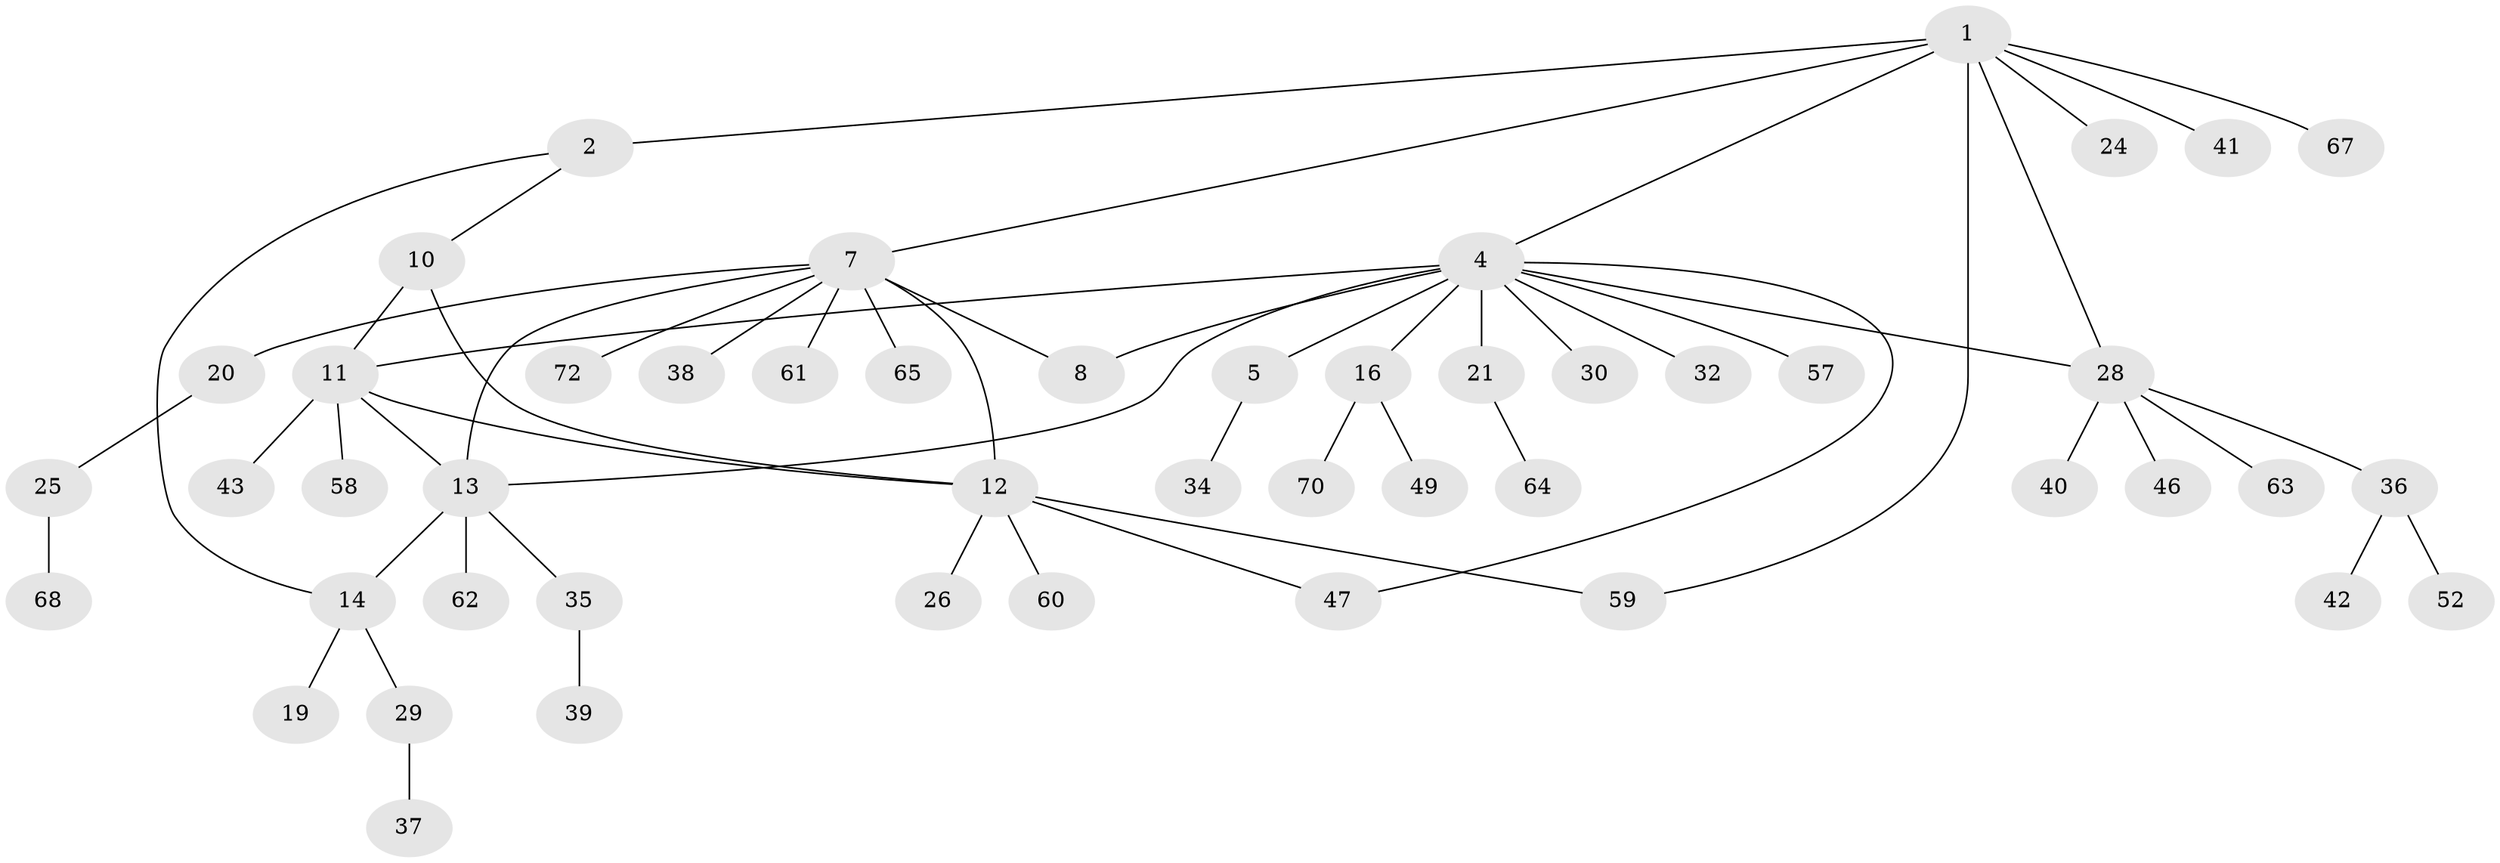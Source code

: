 // Generated by graph-tools (version 1.1) at 2025/24/03/03/25 07:24:13]
// undirected, 49 vertices, 58 edges
graph export_dot {
graph [start="1"]
  node [color=gray90,style=filled];
  1 [super="+3"];
  2 [super="+31"];
  4 [super="+6"];
  5 [super="+18"];
  7 [super="+9"];
  8 [super="+51"];
  10 [super="+23"];
  11 [super="+17"];
  12 [super="+45"];
  13 [super="+22"];
  14 [super="+15"];
  16 [super="+33"];
  19;
  20 [super="+71"];
  21 [super="+55"];
  24;
  25 [super="+27"];
  26 [super="+53"];
  28 [super="+56"];
  29 [super="+54"];
  30;
  32;
  34;
  35 [super="+69"];
  36 [super="+48"];
  37;
  38;
  39 [super="+44"];
  40 [super="+66"];
  41;
  42;
  43 [super="+50"];
  46;
  47;
  49;
  52;
  57;
  58;
  59;
  60;
  61;
  62;
  63;
  64;
  65;
  67;
  68;
  70;
  72;
  1 -- 2 [weight=2];
  1 -- 67;
  1 -- 4;
  1 -- 7;
  1 -- 41;
  1 -- 24;
  1 -- 59;
  1 -- 28;
  2 -- 10;
  2 -- 14;
  4 -- 5 [weight=2];
  4 -- 11;
  4 -- 13;
  4 -- 32;
  4 -- 47;
  4 -- 57;
  4 -- 8;
  4 -- 16;
  4 -- 21;
  4 -- 28;
  4 -- 30;
  5 -- 34;
  7 -- 8 [weight=2];
  7 -- 13;
  7 -- 20;
  7 -- 72;
  7 -- 65;
  7 -- 38;
  7 -- 12;
  7 -- 61;
  10 -- 11;
  10 -- 12;
  11 -- 12;
  11 -- 13;
  11 -- 43;
  11 -- 58;
  12 -- 26;
  12 -- 47;
  12 -- 59;
  12 -- 60;
  13 -- 14 [weight=2];
  13 -- 35;
  13 -- 62;
  14 -- 29;
  14 -- 19;
  16 -- 49;
  16 -- 70;
  20 -- 25;
  21 -- 64;
  25 -- 68;
  28 -- 36;
  28 -- 40;
  28 -- 46;
  28 -- 63;
  29 -- 37;
  35 -- 39;
  36 -- 42;
  36 -- 52;
}
